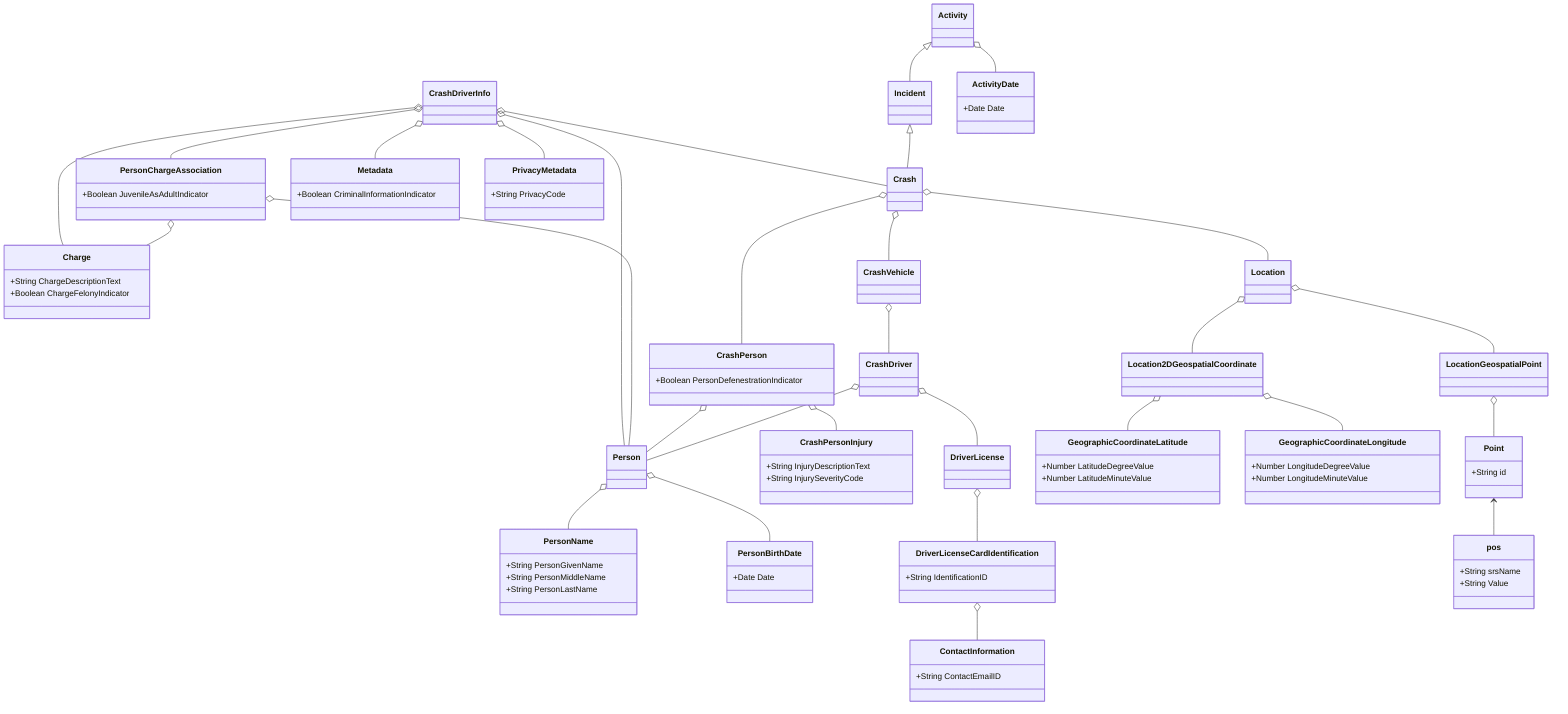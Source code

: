 classDiagram

	class CrashDriverInfo{
	}

	CrashDriverInfo o-- Person
	CrashDriverInfo o-- Crash
	CrashDriverInfo o-- PersonChargeAssociation
	CrashDriverInfo o-- Charge
	CrashDriverInfo o-- Metadata
	CrashDriverInfo o-- PrivacyMetadata
	

	class Person{
	}

	Person o-- PersonName
	Person o-- PersonBirthDate

	class PersonName{
		+String PersonGivenName
		+String PersonMiddleName
		+String PersonLastName
	}

	class PersonBirthDate{
		+Date Date
	}

	class PersonChargeAssociation{
		+Boolean JuvenileAsAdultIndicator
	}
	PersonChargeAssociation o-- Person
	PersonChargeAssociation o-- Charge
	
	class Charge{
		+String ChargeDescriptionText
		+Boolean ChargeFelonyIndicator
	}
	
	class Metadata{
		+Boolean CriminalInformationIndicator
	}
	
	class PrivacyMetadata{
		+String PrivacyCode
	}

	Activity <|-- Incident
	Incident <|-- Crash

	Activity o-- ActivityDate

	class Crash{
	}
	
	Crash o-- CrashVehicle
	CrashVehicle o-- CrashDriver
	Crash o-- CrashPerson
	CrashPerson o-- CrashPersonInjury
	CrashPerson o-- Person
	Crash o-- Location
	CrashDriver o-- Person
	CrashDriver o-- DriverLicense
	DriverLicense o-- DriverLicenseCardIdentification
	
	
	class CrashDriver{
	}

	class CrashPerson{
		+Boolean PersonDefenestrationIndicator
	}
	class CrashPersonInjury{
		+String InjuryDescriptionText
		+String InjurySeverityCode
	}
	
	class Incident{
	}
	
	class Activity{
	}

	class ActivityDate{
		+Date Date
	}

	class DriverLicense{
	}
	
	class DriverLicenseCardIdentification{
		+String IdentificationID
	}

	class ContactInformation{
		+String ContactEmailID
	}

	DriverLicenseCardIdentification o-- ContactInformation

	Location o-- Location2DGeospatialCoordinate
	Location2DGeospatialCoordinate o-- GeographicCoordinateLatitude
	Location2DGeospatialCoordinate o-- GeographicCoordinateLongitude
	
	Location o-- LocationGeospatialPoint
	LocationGeospatialPoint o-- Point
	Point <-- pos
	
	class Location{
		
	}

	class Location2DGeospatialCoordinate{
	}

	class GeographicCoordinateLatitude{
		+Number LatitudeDegreeValue
		+Number LatitudeMinuteValue
	}

	class GeographicCoordinateLongitude{
		+Number LongitudeDegreeValue
		+Number LongitudeMinuteValue
	}

	class LocationGeospatialPoint{
	}
	
	class Point{
		+String id
	}
	
	class pos{
		+String srsName
		+String Value
	}